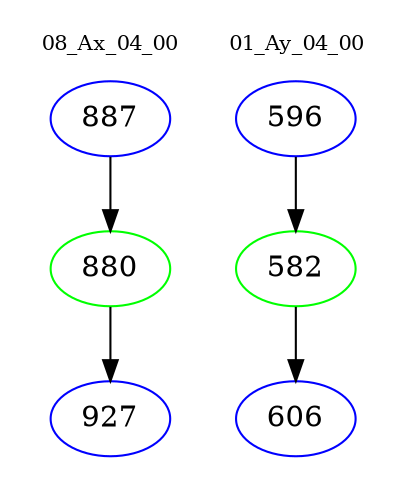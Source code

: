 digraph{
subgraph cluster_0 {
color = white
label = "08_Ax_04_00";
fontsize=10;
T0_887 [label="887", color="blue"]
T0_887 -> T0_880 [color="black"]
T0_880 [label="880", color="green"]
T0_880 -> T0_927 [color="black"]
T0_927 [label="927", color="blue"]
}
subgraph cluster_1 {
color = white
label = "01_Ay_04_00";
fontsize=10;
T1_596 [label="596", color="blue"]
T1_596 -> T1_582 [color="black"]
T1_582 [label="582", color="green"]
T1_582 -> T1_606 [color="black"]
T1_606 [label="606", color="blue"]
}
}
